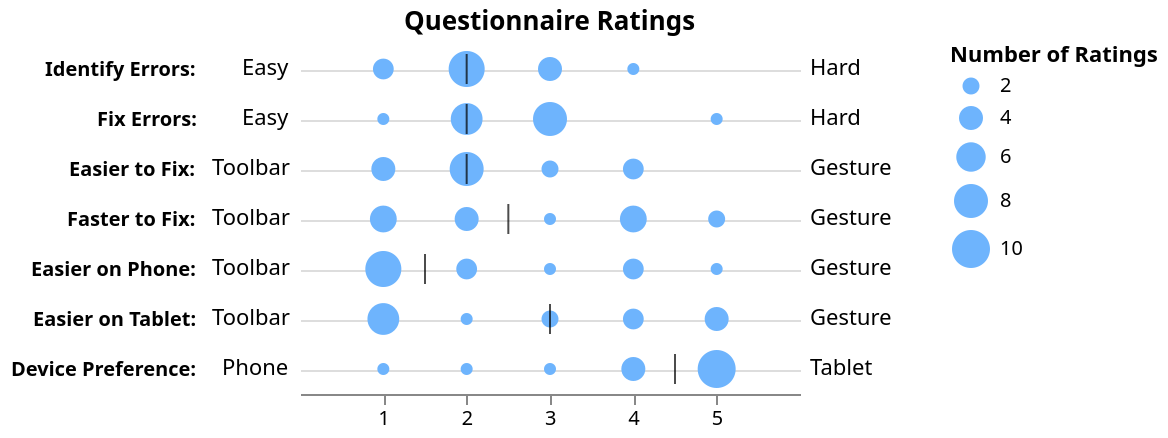 {
  "$schema": "https://vega.github.io/schema/vega-lite/v3.json",
  "description": "Likert Scale Ratings Distributions and Medians. (Figure 9 from @jhoffswell and @zcliu's ['Interactive Repair of Tables Extracted from PDF Documents on Mobile Devices'](https://idl.cs.washington.edu/files/2019-InteractiveTableRepair-CHI.pdf))",
  "datasets": {
    "medians": [
      {"name": "Identify Errors:", "median": 1.999976, "lo": "Easy", "hi": "Hard"},
      {"name": "Fix Errors:", "median": 2, "lo": "Easy", "hi": "Hard"},
      {"name": "Easier to Fix:", "median": 1.999969, "lo": "Toolbar", "hi": "Gesture"},
      {"name": "Faster to Fix:", "median": 2.500045, "lo": "Toolbar", "hi": "Gesture"},
      {"name": "Easier on Phone:", "median": 1.500022, "lo": "Toolbar", "hi": "Gesture"},
      {"name": "Easier on Tablet:", "median": 2.99998, "lo": "Toolbar", "hi": "Gesture"},
      {"name": "Device Preference:", "median": 4.500007, "lo": "Phone", "hi": "Tablet"}
    ],
    "values": [
      {"value": "P1", "name": "Participant ID", "id": "P1"},
      {"value": 2, "name": "Identify Errors:", "id": "P1"},
      {"value": 2, "name": "Fix Errors:", "id": "P1"},
      {"value": 3, "name": "Easier to Fix:", "id": "P1"},
      {"value": 4, "name": "Faster to Fix:", "id": "P1"},
      {"value": 2, "name": "Easier on Phone:", "id": "P1"},
      {"value": 5, "name": "Easier on Tablet:", "id": "P1"},
      {"value": 5, "name": "Device Preference:", "id": "P1"},
      {"value": 1, "name": "Tablet_First", "id": "P1"},
      {"value": 1, "name": "Toolbar_First", "id": "P1"},
      {"value": "P2", "name": "Participant ID", "id": "P2"},
      {"value": 2, "name": "Identify Errors:", "id": "P2"},
      {"value": 3, "name": "Fix Errors:", "id": "P2"},
      {"value": 4, "name": "Easier to Fix:", "id": "P2"},
      {"value": 5, "name": "Faster to Fix:", "id": "P2"},
      {"value": 5, "name": "Easier on Phone:", "id": "P2"},
      {"value": 5, "name": "Easier on Tablet:", "id": "P2"},
      {"value": 5, "name": "Device Preference:", "id": "P2"},
      {"value": 1, "name": "Tablet_First", "id": "P2"},
      {"value": 1, "name": "Toolbar_First", "id": "P2"},
      {"value": "P3", "name": "Participant ID", "id": "P3"},
      {"value": 2, "name": "Identify Errors:", "id": "P3"},
      {"value": 2, "name": "Fix Errors:", "id": "P3"},
      {"value": 2, "name": "Easier to Fix:", "id": "P3"},
      {"value": 1, "name": "Faster to Fix:", "id": "P3"},
      {"value": 2, "name": "Easier on Phone:", "id": "P3"},
      {"value": 1, "name": "Easier on Tablet:", "id": "P3"},
      {"value": 5, "name": "Device Preference:", "id": "P3"},
      {"value": 1, "name": "Tablet_First", "id": "P3"},
      {"value": 0, "name": "Toolbar_First", "id": "P3"},
      {"value": "P4", "name": "Participant ID", "id": "P4"},
      {"value": 3, "name": "Identify Errors:", "id": "P4"},
      {"value": 3, "name": "Fix Errors:", "id": "P4"},
      {"value": 2, "name": "Easier to Fix:", "id": "P4"},
      {"value": 2, "name": "Faster to Fix:", "id": "P4"},
      {"value": 4, "name": "Easier on Phone:", "id": "P4"},
      {"value": 1, "name": "Easier on Tablet:", "id": "P4"},
      {"value": 5, "name": "Device Preference:", "id": "P4"},
      {"value": 1, "name": "Tablet_First", "id": "P4"},
      {"value": 0, "name": "Toolbar_First", "id": "P4"},
      {"value": "P5", "name": "Participant ID", "id": "P5"},
      {"value": 2, "name": "Identify Errors:", "id": "P5"},
      {"value": 2, "name": "Fix Errors:", "id": "P5"},
      {"value": 4, "name": "Easier to Fix:", "id": "P5"},
      {"value": 4, "name": "Faster to Fix:", "id": "P5"},
      {"value": 4, "name": "Easier on Phone:", "id": "P5"},
      {"value": 5, "name": "Easier on Tablet:", "id": "P5"},
      {"value": 5, "name": "Device Preference:", "id": "P5"},
      {"value": 0, "name": "Tablet_First", "id": "P5"},
      {"value": 1, "name": "Toolbar_First", "id": "P5"},
      {"value": "P6", "name": "Participant ID", "id": "P6"},
      {"value": 1, "name": "Identify Errors:", "id": "P6"},
      {"value": 3, "name": "Fix Errors:", "id": "P6"},
      {"value": 3, "name": "Easier to Fix:", "id": "P6"},
      {"value": 4, "name": "Faster to Fix:", "id": "P6"},
      {"value": 4, "name": "Easier on Phone:", "id": "P6"},
      {"value": 4, "name": "Easier on Tablet:", "id": "P6"},
      {"value": 4, "name": "Device Preference:", "id": "P6"},
      {"value": 0, "name": "Tablet_First", "id": "P6"},
      {"value": 1, "name": "Toolbar_First", "id": "P6"},
      {"value": "P7", "name": "Participant ID", "id": "P7"},
      {"value": 2, "name": "Identify Errors:", "id": "P7"},
      {"value": 3, "name": "Fix Errors:", "id": "P7"},
      {"value": 4, "name": "Easier to Fix:", "id": "P7"},
      {"value": 5, "name": "Faster to Fix:", "id": "P7"},
      {"value": 3, "name": "Easier on Phone:", "id": "P7"},
      {"value": 2, "name": "Easier on Tablet:", "id": "P7"},
      {"value": 4, "name": "Device Preference:", "id": "P7"},
      {"value": 0, "name": "Tablet_First", "id": "P7"},
      {"value": 0, "name": "Toolbar_First", "id": "P7"},
      {"value": "P8", "name": "Participant ID", "id": "P8"},
      {"value": 3, "name": "Identify Errors:", "id": "P8"},
      {"value": 1, "name": "Fix Errors:", "id": "P8"},
      {"value": 2, "name": "Easier to Fix:", "id": "P8"},
      {"value": 4, "name": "Faster to Fix:", "id": "P8"},
      {"value": 2, "name": "Easier on Phone:", "id": "P8"},
      {"value": 5, "name": "Easier on Tablet:", "id": "P8"},
      {"value": 5, "name": "Device Preference:", "id": "P8"},
      {"value": 0, "name": "Tablet_First", "id": "P8"},
      {"value": 0, "name": "Toolbar_First", "id": "P8"},
      {"value": "P9", "name": "Participant ID", "id": "P9"},
      {"value": 2, "name": "Identify Errors:", "id": "P9"},
      {"value": 3, "name": "Fix Errors:", "id": "P9"},
      {"value": 2, "name": "Easier to Fix:", "id": "P9"},
      {"value": 4, "name": "Faster to Fix:", "id": "P9"},
      {"value": 1, "name": "Easier on Phone:", "id": "P9"},
      {"value": 4, "name": "Easier on Tablet:", "id": "P9"},
      {"value": 4, "name": "Device Preference:", "id": "P9"},
      {"value": 1, "name": "Tablet_First", "id": "P9"},
      {"value": 1, "name": "Toolbar_First", "id": "P9"},
      {"value": "P10", "name": "Participant ID", "id": "P10"},
      {"value": 2, "name": "Identify Errors:", "id": "P10"},
      {"value": 2, "name": "Fix Errors:", "id": "P10"},
      {"value": 1, "name": "Easier to Fix:", "id": "P10"},
      {"value": 1, "name": "Faster to Fix:", "id": "P10"},
      {"value": 1, "name": "Easier on Phone:", "id": "P10"},
      {"value": 1, "name": "Easier on Tablet:", "id": "P10"},
      {"value": 5, "name": "Device Preference:", "id": "P10"},
      {"value": 1, "name": "Tablet_First", "id": "P10"},
      {"value": 1, "name": "Toolbar_First", "id": "P10"},
      {"value": "P11", "name": "Participant ID", "id": "P11"},
      {"value": 2, "name": "Identify Errors:", "id": "P11"},
      {"value": 2, "name": "Fix Errors:", "id": "P11"},
      {"value": 1, "name": "Easier to Fix:", "id": "P11"},
      {"value": 1, "name": "Faster to Fix:", "id": "P11"},
      {"value": 1, "name": "Easier on Phone:", "id": "P11"},
      {"value": 1, "name": "Easier on Tablet:", "id": "P11"},
      {"value": 4, "name": "Device Preference:", "id": "P11"},
      {"value": 1, "name": "Tablet_First", "id": "P11"},
      {"value": 0, "name": "Toolbar_First", "id": "P11"},
      {"value": "P12", "name": "Participant ID", "id": "P12"},
      {"value": 1, "name": "Identify Errors:", "id": "P12"},
      {"value": 3, "name": "Fix Errors:", "id": "P12"},
      {"value": 2, "name": "Easier to Fix:", "id": "P12"},
      {"value": 3, "name": "Faster to Fix:", "id": "P12"},
      {"value": 1, "name": "Easier on Phone:", "id": "P12"},
      {"value": 3, "name": "Easier on Tablet:", "id": "P12"},
      {"value": 3, "name": "Device Preference:", "id": "P12"},
      {"value": 0, "name": "Tablet_First", "id": "P12"},
      {"value": 1, "name": "Toolbar_First", "id": "P12"},
      {"value": "P13", "name": "Participant ID", "id": "P13"},
      {"value": 2, "name": "Identify Errors:", "id": "P13"},
      {"value": 2, "name": "Fix Errors:", "id": "P13"},
      {"value": 1, "name": "Easier to Fix:", "id": "P13"},
      {"value": 1, "name": "Faster to Fix:", "id": "P13"},
      {"value": 1, "name": "Easier on Phone:", "id": "P13"},
      {"value": 1, "name": "Easier on Tablet:", "id": "P13"},
      {"value": 5, "name": "Device Preference:", "id": "P13"},
      {"value": 0, "name": "Tablet_First", "id": "P13"},
      {"value": 0, "name": "Toolbar_First", "id": "P13"},
      {"value": "P14", "name": "Participant ID", "id": "P14"},
      {"value": 3, "name": "Identify Errors:", "id": "P14"},
      {"value": 3, "name": "Fix Errors:", "id": "P14"},
      {"value": 2, "name": "Easier to Fix:", "id": "P14"},
      {"value": 2, "name": "Faster to Fix:", "id": "P14"},
      {"value": 1, "name": "Easier on Phone:", "id": "P14"},
      {"value": 1, "name": "Easier on Tablet:", "id": "P14"},
      {"value": 1, "name": "Device Preference:", "id": "P14"},
      {"value": 1, "name": "Tablet_First", "id": "P14"},
      {"value": 1, "name": "Toolbar_First", "id": "P14"},
      {"value": "P15", "name": "Participant ID", "id": "P15"},
      {"value": 4, "name": "Identify Errors:", "id": "P15"},
      {"value": 5, "name": "Fix Errors:", "id": "P15"},
      {"value": 1, "name": "Easier to Fix:", "id": "P15"},
      {"value": 1, "name": "Faster to Fix:", "id": "P15"},
      {"value": 1, "name": "Easier on Phone:", "id": "P15"},
      {"value": 1, "name": "Easier on Tablet:", "id": "P15"},
      {"value": 5, "name": "Device Preference:", "id": "P15"},
      {"value": 1, "name": "Tablet_First", "id": "P15"},
      {"value": 0, "name": "Toolbar_First", "id": "P15"},
      {"value": "P16", "name": "Participant ID", "id": "P16"},
      {"value": 1, "name": "Identify Errors:", "id": "P16"},
      {"value": 3, "name": "Fix Errors:", "id": "P16"},
      {"value": 2, "name": "Easier to Fix:", "id": "P16"},
      {"value": 2, "name": "Faster to Fix:", "id": "P16"},
      {"value": 1, "name": "Easier on Phone:", "id": "P16"},
      {"value": 4, "name": "Easier on Tablet:", "id": "P16"},
      {"value": 5, "name": "Device Preference:", "id": "P16"},
      {"value": 0, "name": "Tablet_First", "id": "P16"},
      {"value": 1, "name": "Toolbar_First", "id": "P16"},
      {"value": "P17", "name": "Participant ID", "id": "P17"},
      {"value": 3, "name": "Identify Errors:", "id": "P17"},
      {"value": 2, "name": "Fix Errors:", "id": "P17"},
      {"value": 2, "name": "Easier to Fix:", "id": "P17"},
      {"value": 2, "name": "Faster to Fix:", "id": "P17"},
      {"value": 1, "name": "Easier on Phone:", "id": "P17"},
      {"value": 3, "name": "Easier on Tablet:", "id": "P17"},
      {"value": 2, "name": "Device Preference:", "id": "P17"},
      {"value": 0, "name": "Tablet_First", "id": "P17"},
      {"value": 0, "name": "Toolbar_First", "id": "P17"}
    ]
  },
  "data": {"name": "medians"},
  "title": "Questionnaire Ratings",
  "width": 250,
  "height": 175,
  "encoding": {
    "y": {
      "field": "name",
      "type": "nominal",
      "sort": null,
      "axis": {
        "domain": false,
        "offset": 50,
        "labelFontWeight": "bold",
        "ticks": false,
        "grid": true,
        "title": null
      }
    }
  },
  "view": {"stroke": null},
  "layer": [
    {
      "mark": "circle",
      "data": {"name": "values"},
      "transform": [
        {"filter": "datum.name != 'Toolbar_First'"},
        {"filter": "datum.name != 'Tablet_First'"},
        {"filter": "datum.name != 'Participant ID'"}
      ],
      "encoding": {
        "x": {
          "field": "value",
          "type": "quantitative",
          "scale": {"domain": [0,6]},
          "axis": {"grid": false, "values": [1,2,3,4,5]}
        },
        "size": {
          "aggregate": "count",
          "type": "quantitative",
          "legend": {
            "title": "Number of Ratings",
            "offset": 75
          }
        },
        "color": {"value": "#6EB4FD"}
      }
    },
    {
      "mark": "tick",
      "encoding": {
        "x": {
          "field": "median",
          "type": "quantitative",
          "scale": {"domain": [1,5]},
          "axis": {"title": null}
        },
        "color": {
          "value": "black"
        }
      }
    },
    {
      "mark": {"type": "text", "x": -5, "align": "right"},
      "encoding": {
        "text": {
          "field": "lo",
          "type": "nominal"
        }
      }
    },
    {
      "mark": {"type": "text", "x": 255, "align": "left"},
      "encoding": {
        "text": {
          "field": "hi",
          "type": "nominal"
        }
      }
    }
  ]
}
